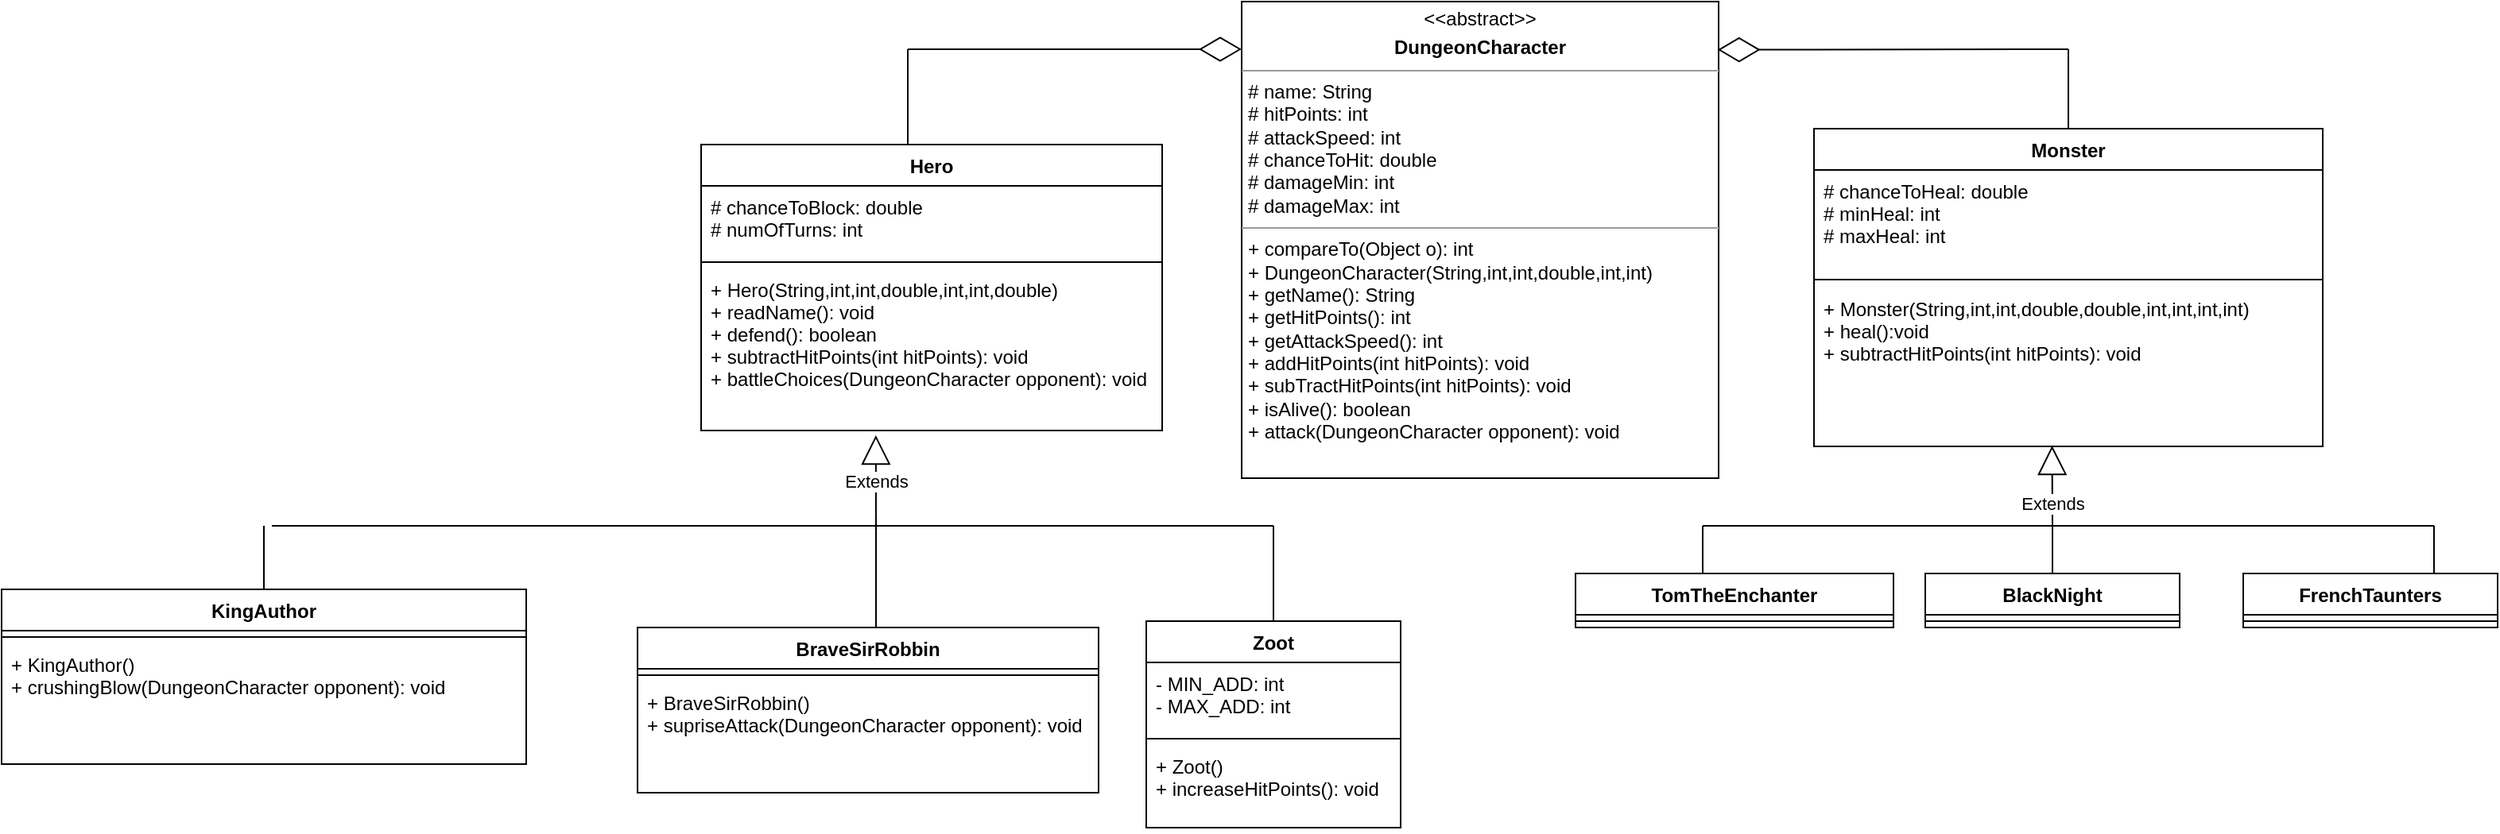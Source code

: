 <mxfile version="12.2.6" type="device" pages="1"><diagram id="woXHa0nYnMaXKDTtzDvG" name="Page-1"><mxGraphModel dx="2258" dy="699" grid="1" gridSize="10" guides="1" tooltips="1" connect="1" arrows="1" fold="1" page="1" pageScale="1" pageWidth="850" pageHeight="1100" math="0" shadow="0"><root><mxCell id="0"/><mxCell id="1" parent="0"/><mxCell id="yw82WhG-EE1v2nQiBk86-1" value="&lt;p style=&quot;margin: 0px ; margin-top: 4px ; text-align: center&quot;&gt;&amp;lt;&amp;lt;abstract&amp;gt;&amp;gt;&lt;/p&gt;&lt;p style=&quot;margin: 0px ; margin-top: 4px ; text-align: center&quot;&gt;&lt;b&gt;DungeonCharacter&lt;/b&gt;&lt;/p&gt;&lt;hr size=&quot;1&quot;&gt;&lt;p style=&quot;margin: 0px ; margin-left: 4px&quot;&gt;# name: String&lt;/p&gt;&lt;p style=&quot;margin: 0px ; margin-left: 4px&quot;&gt;# hitPoints: int&lt;/p&gt;&lt;p style=&quot;margin: 0px ; margin-left: 4px&quot;&gt;# attackSpeed: int&lt;/p&gt;&lt;p style=&quot;margin: 0px ; margin-left: 4px&quot;&gt;# chanceToHit: double&lt;/p&gt;&lt;p style=&quot;margin: 0px ; margin-left: 4px&quot;&gt;# damageMin: int&lt;/p&gt;&lt;p style=&quot;margin: 0px ; margin-left: 4px&quot;&gt;# damageMax: int&lt;br&gt;&lt;/p&gt;&lt;hr size=&quot;1&quot;&gt;&lt;p style=&quot;margin: 0px ; margin-left: 4px&quot;&gt;+ compareTo(Object o): int&lt;br&gt;+ DungeonCharacter(String,int,int,double,int,int)&lt;/p&gt;&lt;p style=&quot;margin: 0px ; margin-left: 4px&quot;&gt;+ getName(): String&lt;/p&gt;&lt;p style=&quot;margin: 0px ; margin-left: 4px&quot;&gt;+ getHitPoints(): int&lt;/p&gt;&lt;p style=&quot;margin: 0px ; margin-left: 4px&quot;&gt;+ getAttackSpeed(): int&lt;/p&gt;&lt;p style=&quot;margin: 0px ; margin-left: 4px&quot;&gt;+ addHitPoints(int hitPoints): void&lt;/p&gt;&lt;p style=&quot;margin: 0px ; margin-left: 4px&quot;&gt;+ subTractHitPoints(int hitPoints): void&lt;/p&gt;&lt;p style=&quot;margin: 0px ; margin-left: 4px&quot;&gt;+ isAlive(): boolean&lt;/p&gt;&lt;p style=&quot;margin: 0px ; margin-left: 4px&quot;&gt;+ attack(DungeonCharacter opponent): void&lt;/p&gt;" style="verticalAlign=top;align=left;overflow=fill;fontSize=12;fontFamily=Helvetica;html=1;" vertex="1" parent="1"><mxGeometry x="250" y="160" width="300" height="300" as="geometry"/></mxCell><mxCell id="yw82WhG-EE1v2nQiBk86-14" value="Monster" style="swimlane;fontStyle=1;align=center;verticalAlign=top;childLayout=stackLayout;horizontal=1;startSize=26;horizontalStack=0;resizeParent=1;resizeParentMax=0;resizeLast=0;collapsible=1;marginBottom=0;" vertex="1" parent="1"><mxGeometry x="610" y="240" width="320" height="200" as="geometry"/></mxCell><mxCell id="yw82WhG-EE1v2nQiBk86-15" value="# chanceToHeal: double&#10;# minHeal: int &#10;# maxHeal: int" style="text;strokeColor=none;fillColor=none;align=left;verticalAlign=top;spacingLeft=4;spacingRight=4;overflow=hidden;rotatable=0;points=[[0,0.5],[1,0.5]];portConstraint=eastwest;" vertex="1" parent="yw82WhG-EE1v2nQiBk86-14"><mxGeometry y="26" width="320" height="64" as="geometry"/></mxCell><mxCell id="yw82WhG-EE1v2nQiBk86-16" value="" style="line;strokeWidth=1;fillColor=none;align=left;verticalAlign=middle;spacingTop=-1;spacingLeft=3;spacingRight=3;rotatable=0;labelPosition=right;points=[];portConstraint=eastwest;" vertex="1" parent="yw82WhG-EE1v2nQiBk86-14"><mxGeometry y="90" width="320" height="10" as="geometry"/></mxCell><mxCell id="yw82WhG-EE1v2nQiBk86-17" value="+ Monster(String,int,int,double,double,int,int,int,int)&#10;+ heal():void&#10;+ subtractHitPoints(int hitPoints): void" style="text;strokeColor=none;fillColor=none;align=left;verticalAlign=top;spacingLeft=4;spacingRight=4;overflow=hidden;rotatable=0;points=[[0,0.5],[1,0.5]];portConstraint=eastwest;" vertex="1" parent="yw82WhG-EE1v2nQiBk86-14"><mxGeometry y="100" width="320" height="100" as="geometry"/></mxCell><mxCell id="yw82WhG-EE1v2nQiBk86-18" value="Hero" style="swimlane;fontStyle=1;align=center;verticalAlign=top;childLayout=stackLayout;horizontal=1;startSize=26;horizontalStack=0;resizeParent=1;resizeParentMax=0;resizeLast=0;collapsible=1;marginBottom=0;" vertex="1" parent="1"><mxGeometry x="-90" y="250" width="290" height="180" as="geometry"/></mxCell><mxCell id="yw82WhG-EE1v2nQiBk86-19" value="# chanceToBlock: double&#10;# numOfTurns: int" style="text;strokeColor=none;fillColor=none;align=left;verticalAlign=top;spacingLeft=4;spacingRight=4;overflow=hidden;rotatable=0;points=[[0,0.5],[1,0.5]];portConstraint=eastwest;" vertex="1" parent="yw82WhG-EE1v2nQiBk86-18"><mxGeometry y="26" width="290" height="44" as="geometry"/></mxCell><mxCell id="yw82WhG-EE1v2nQiBk86-20" value="" style="line;strokeWidth=1;fillColor=none;align=left;verticalAlign=middle;spacingTop=-1;spacingLeft=3;spacingRight=3;rotatable=0;labelPosition=right;points=[];portConstraint=eastwest;" vertex="1" parent="yw82WhG-EE1v2nQiBk86-18"><mxGeometry y="70" width="290" height="8" as="geometry"/></mxCell><mxCell id="yw82WhG-EE1v2nQiBk86-21" value="+ Hero(String,int,int,double,int,int,double)&#10;+ readName(): void&#10;+ defend(): boolean&#10;+ subtractHitPoints(int hitPoints): void&#10;+ battleChoices(DungeonCharacter opponent): void" style="text;strokeColor=none;fillColor=none;align=left;verticalAlign=top;spacingLeft=4;spacingRight=4;overflow=hidden;rotatable=0;points=[[0,0.5],[1,0.5]];portConstraint=eastwest;" vertex="1" parent="yw82WhG-EE1v2nQiBk86-18"><mxGeometry y="78" width="290" height="102" as="geometry"/></mxCell><mxCell id="yw82WhG-EE1v2nQiBk86-22" value="KingAuthor" style="swimlane;fontStyle=1;align=center;verticalAlign=top;childLayout=stackLayout;horizontal=1;startSize=26;horizontalStack=0;resizeParent=1;resizeParentMax=0;resizeLast=0;collapsible=1;marginBottom=0;" vertex="1" parent="1"><mxGeometry x="-530" y="530" width="330" height="110" as="geometry"/></mxCell><mxCell id="yw82WhG-EE1v2nQiBk86-24" value="" style="line;strokeWidth=1;fillColor=none;align=left;verticalAlign=middle;spacingTop=-1;spacingLeft=3;spacingRight=3;rotatable=0;labelPosition=right;points=[];portConstraint=eastwest;" vertex="1" parent="yw82WhG-EE1v2nQiBk86-22"><mxGeometry y="26" width="330" height="8" as="geometry"/></mxCell><mxCell id="yw82WhG-EE1v2nQiBk86-25" value="+ KingAuthor()&#10;+ crushingBlow(DungeonCharacter opponent): void" style="text;strokeColor=none;fillColor=none;align=left;verticalAlign=top;spacingLeft=4;spacingRight=4;overflow=hidden;rotatable=0;points=[[0,0.5],[1,0.5]];portConstraint=eastwest;" vertex="1" parent="yw82WhG-EE1v2nQiBk86-22"><mxGeometry y="34" width="330" height="76" as="geometry"/></mxCell><mxCell id="yw82WhG-EE1v2nQiBk86-27" value="BraveSirRobbin" style="swimlane;fontStyle=1;align=center;verticalAlign=top;childLayout=stackLayout;horizontal=1;startSize=26;horizontalStack=0;resizeParent=1;resizeParentMax=0;resizeLast=0;collapsible=1;marginBottom=0;" vertex="1" parent="1"><mxGeometry x="-130" y="554" width="290" height="104" as="geometry"/></mxCell><mxCell id="yw82WhG-EE1v2nQiBk86-47" value="Extends" style="endArrow=block;endSize=16;endFill=0;html=1;entryX=0.379;entryY=1.029;entryDx=0;entryDy=0;entryPerimeter=0;" edge="1" parent="yw82WhG-EE1v2nQiBk86-27" target="yw82WhG-EE1v2nQiBk86-21"><mxGeometry width="160" relative="1" as="geometry"><mxPoint x="150" y="-64" as="sourcePoint"/><mxPoint x="240" as="targetPoint"/></mxGeometry></mxCell><mxCell id="yw82WhG-EE1v2nQiBk86-29" value="" style="line;strokeWidth=1;fillColor=none;align=left;verticalAlign=middle;spacingTop=-1;spacingLeft=3;spacingRight=3;rotatable=0;labelPosition=right;points=[];portConstraint=eastwest;" vertex="1" parent="yw82WhG-EE1v2nQiBk86-27"><mxGeometry y="26" width="290" height="8" as="geometry"/></mxCell><mxCell id="yw82WhG-EE1v2nQiBk86-30" value="+ BraveSirRobbin()&#10;+ supriseAttack(DungeonCharacter opponent): void" style="text;strokeColor=none;fillColor=none;align=left;verticalAlign=top;spacingLeft=4;spacingRight=4;overflow=hidden;rotatable=0;points=[[0,0.5],[1,0.5]];portConstraint=eastwest;" vertex="1" parent="yw82WhG-EE1v2nQiBk86-27"><mxGeometry y="34" width="290" height="70" as="geometry"/></mxCell><mxCell id="yw82WhG-EE1v2nQiBk86-31" value="Zoot" style="swimlane;fontStyle=1;align=center;verticalAlign=top;childLayout=stackLayout;horizontal=1;startSize=26;horizontalStack=0;resizeParent=1;resizeParentMax=0;resizeLast=0;collapsible=1;marginBottom=0;" vertex="1" parent="1"><mxGeometry x="190" y="550" width="160" height="130" as="geometry"/></mxCell><mxCell id="yw82WhG-EE1v2nQiBk86-32" value="- MIN_ADD: int&#10;- MAX_ADD: int" style="text;strokeColor=none;fillColor=none;align=left;verticalAlign=top;spacingLeft=4;spacingRight=4;overflow=hidden;rotatable=0;points=[[0,0.5],[1,0.5]];portConstraint=eastwest;" vertex="1" parent="yw82WhG-EE1v2nQiBk86-31"><mxGeometry y="26" width="160" height="44" as="geometry"/></mxCell><mxCell id="yw82WhG-EE1v2nQiBk86-33" value="" style="line;strokeWidth=1;fillColor=none;align=left;verticalAlign=middle;spacingTop=-1;spacingLeft=3;spacingRight=3;rotatable=0;labelPosition=right;points=[];portConstraint=eastwest;" vertex="1" parent="yw82WhG-EE1v2nQiBk86-31"><mxGeometry y="70" width="160" height="8" as="geometry"/></mxCell><mxCell id="yw82WhG-EE1v2nQiBk86-34" value="+ Zoot()&#10;+ increaseHitPoints(): void" style="text;strokeColor=none;fillColor=none;align=left;verticalAlign=top;spacingLeft=4;spacingRight=4;overflow=hidden;rotatable=0;points=[[0,0.5],[1,0.5]];portConstraint=eastwest;" vertex="1" parent="yw82WhG-EE1v2nQiBk86-31"><mxGeometry y="78" width="160" height="52" as="geometry"/></mxCell><mxCell id="yw82WhG-EE1v2nQiBk86-35" value="TomTheEnchanter" style="swimlane;fontStyle=1;align=center;verticalAlign=top;childLayout=stackLayout;horizontal=1;startSize=26;horizontalStack=0;resizeParent=1;resizeParentMax=0;resizeLast=0;collapsible=1;marginBottom=0;" vertex="1" parent="1"><mxGeometry x="460" y="520" width="200" height="34" as="geometry"/></mxCell><mxCell id="yw82WhG-EE1v2nQiBk86-37" value="" style="line;strokeWidth=1;fillColor=none;align=left;verticalAlign=middle;spacingTop=-1;spacingLeft=3;spacingRight=3;rotatable=0;labelPosition=right;points=[];portConstraint=eastwest;" vertex="1" parent="yw82WhG-EE1v2nQiBk86-35"><mxGeometry y="26" width="200" height="8" as="geometry"/></mxCell><mxCell id="yw82WhG-EE1v2nQiBk86-39" value="BlackNight" style="swimlane;fontStyle=1;align=center;verticalAlign=top;childLayout=stackLayout;horizontal=1;startSize=26;horizontalStack=0;resizeParent=1;resizeParentMax=0;resizeLast=0;collapsible=1;marginBottom=0;" vertex="1" parent="1"><mxGeometry x="680" y="520" width="160" height="34" as="geometry"/></mxCell><mxCell id="yw82WhG-EE1v2nQiBk86-41" value="" style="line;strokeWidth=1;fillColor=none;align=left;verticalAlign=middle;spacingTop=-1;spacingLeft=3;spacingRight=3;rotatable=0;labelPosition=right;points=[];portConstraint=eastwest;" vertex="1" parent="yw82WhG-EE1v2nQiBk86-39"><mxGeometry y="26" width="160" height="8" as="geometry"/></mxCell><mxCell id="yw82WhG-EE1v2nQiBk86-43" value="FrenchTaunters" style="swimlane;fontStyle=1;align=center;verticalAlign=top;childLayout=stackLayout;horizontal=1;startSize=26;horizontalStack=0;resizeParent=1;resizeParentMax=0;resizeLast=0;collapsible=1;marginBottom=0;" vertex="1" parent="1"><mxGeometry x="880" y="520" width="160" height="34" as="geometry"/></mxCell><mxCell id="yw82WhG-EE1v2nQiBk86-45" value="" style="line;strokeWidth=1;fillColor=none;align=left;verticalAlign=middle;spacingTop=-1;spacingLeft=3;spacingRight=3;rotatable=0;labelPosition=right;points=[];portConstraint=eastwest;" vertex="1" parent="yw82WhG-EE1v2nQiBk86-43"><mxGeometry y="26" width="160" height="8" as="geometry"/></mxCell><mxCell id="yw82WhG-EE1v2nQiBk86-48" value="" style="endArrow=none;endFill=0;endSize=24;html=1;" edge="1" parent="1"><mxGeometry width="160" relative="1" as="geometry"><mxPoint x="-360" y="490" as="sourcePoint"/><mxPoint x="270" y="490" as="targetPoint"/></mxGeometry></mxCell><mxCell id="yw82WhG-EE1v2nQiBk86-49" value="" style="endArrow=none;endFill=0;endSize=24;html=1;exitX=0.5;exitY=0;exitDx=0;exitDy=0;" edge="1" parent="1" source="yw82WhG-EE1v2nQiBk86-22"><mxGeometry width="160" relative="1" as="geometry"><mxPoint x="-200" y="522" as="sourcePoint"/><mxPoint x="-365" y="490" as="targetPoint"/></mxGeometry></mxCell><mxCell id="yw82WhG-EE1v2nQiBk86-50" value="" style="endArrow=none;endFill=0;endSize=24;html=1;" edge="1" parent="1"><mxGeometry width="160" relative="1" as="geometry"><mxPoint x="20" y="554" as="sourcePoint"/><mxPoint x="20" y="490" as="targetPoint"/></mxGeometry></mxCell><mxCell id="yw82WhG-EE1v2nQiBk86-51" value="" style="endArrow=none;endFill=0;endSize=24;html=1;exitX=0.5;exitY=0;exitDx=0;exitDy=0;" edge="1" parent="1" source="yw82WhG-EE1v2nQiBk86-31"><mxGeometry width="160" relative="1" as="geometry"><mxPoint x="30" y="530" as="sourcePoint"/><mxPoint x="270" y="490" as="targetPoint"/></mxGeometry></mxCell><mxCell id="yw82WhG-EE1v2nQiBk86-52" value="" style="endArrow=none;endFill=0;endSize=24;html=1;" edge="1" parent="1"><mxGeometry width="160" relative="1" as="geometry"><mxPoint x="540" y="490" as="sourcePoint"/><mxPoint x="1000" y="490" as="targetPoint"/></mxGeometry></mxCell><mxCell id="yw82WhG-EE1v2nQiBk86-53" value="" style="endArrow=none;endFill=0;endSize=24;html=1;" edge="1" parent="1"><mxGeometry width="160" relative="1" as="geometry"><mxPoint x="540" y="520" as="sourcePoint"/><mxPoint x="540" y="490" as="targetPoint"/></mxGeometry></mxCell><mxCell id="yw82WhG-EE1v2nQiBk86-54" value="" style="endArrow=none;endFill=0;endSize=24;html=1;exitX=0.5;exitY=0;exitDx=0;exitDy=0;" edge="1" parent="1" source="yw82WhG-EE1v2nQiBk86-39"><mxGeometry width="160" relative="1" as="geometry"><mxPoint x="559.92" y="529.312" as="sourcePoint"/><mxPoint x="760" y="490" as="targetPoint"/></mxGeometry></mxCell><mxCell id="yw82WhG-EE1v2nQiBk86-55" value="" style="endArrow=none;endFill=0;endSize=24;html=1;exitX=0.75;exitY=0;exitDx=0;exitDy=0;" edge="1" parent="1" source="yw82WhG-EE1v2nQiBk86-43"><mxGeometry width="160" relative="1" as="geometry"><mxPoint x="569.92" y="539.312" as="sourcePoint"/><mxPoint x="1000" y="490" as="targetPoint"/></mxGeometry></mxCell><mxCell id="yw82WhG-EE1v2nQiBk86-56" value="Extends" style="endArrow=block;endSize=16;endFill=0;html=1;entryX=0.468;entryY=0.995;entryDx=0;entryDy=0;entryPerimeter=0;" edge="1" parent="1" target="yw82WhG-EE1v2nQiBk86-17"><mxGeometry x="-0.437" width="160" relative="1" as="geometry"><mxPoint x="760" y="490" as="sourcePoint"/><mxPoint x="758" y="454" as="targetPoint"/><mxPoint as="offset"/></mxGeometry></mxCell><mxCell id="yw82WhG-EE1v2nQiBk86-57" value="" style="endArrow=diamondThin;endFill=0;endSize=24;html=1;" edge="1" parent="1"><mxGeometry width="160" relative="1" as="geometry"><mxPoint x="40" y="190" as="sourcePoint"/><mxPoint x="250" y="190" as="targetPoint"/></mxGeometry></mxCell><mxCell id="yw82WhG-EE1v2nQiBk86-58" value="" style="endArrow=none;endFill=0;endSize=24;html=1;" edge="1" parent="1"><mxGeometry width="160" relative="1" as="geometry"><mxPoint x="40" y="250" as="sourcePoint"/><mxPoint x="40" y="190" as="targetPoint"/></mxGeometry></mxCell><mxCell id="yw82WhG-EE1v2nQiBk86-59" value="" style="endArrow=diamondThin;endFill=0;endSize=24;html=1;entryX=0.998;entryY=0.101;entryDx=0;entryDy=0;entryPerimeter=0;" edge="1" parent="1" target="yw82WhG-EE1v2nQiBk86-1"><mxGeometry width="160" relative="1" as="geometry"><mxPoint x="770" y="190" as="sourcePoint"/><mxPoint x="260" y="200" as="targetPoint"/></mxGeometry></mxCell><mxCell id="yw82WhG-EE1v2nQiBk86-60" value="" style="endArrow=none;endFill=0;endSize=24;html=1;" edge="1" parent="1" source="yw82WhG-EE1v2nQiBk86-14"><mxGeometry width="160" relative="1" as="geometry"><mxPoint x="50" y="260" as="sourcePoint"/><mxPoint x="770" y="190" as="targetPoint"/></mxGeometry></mxCell></root></mxGraphModel></diagram></mxfile>